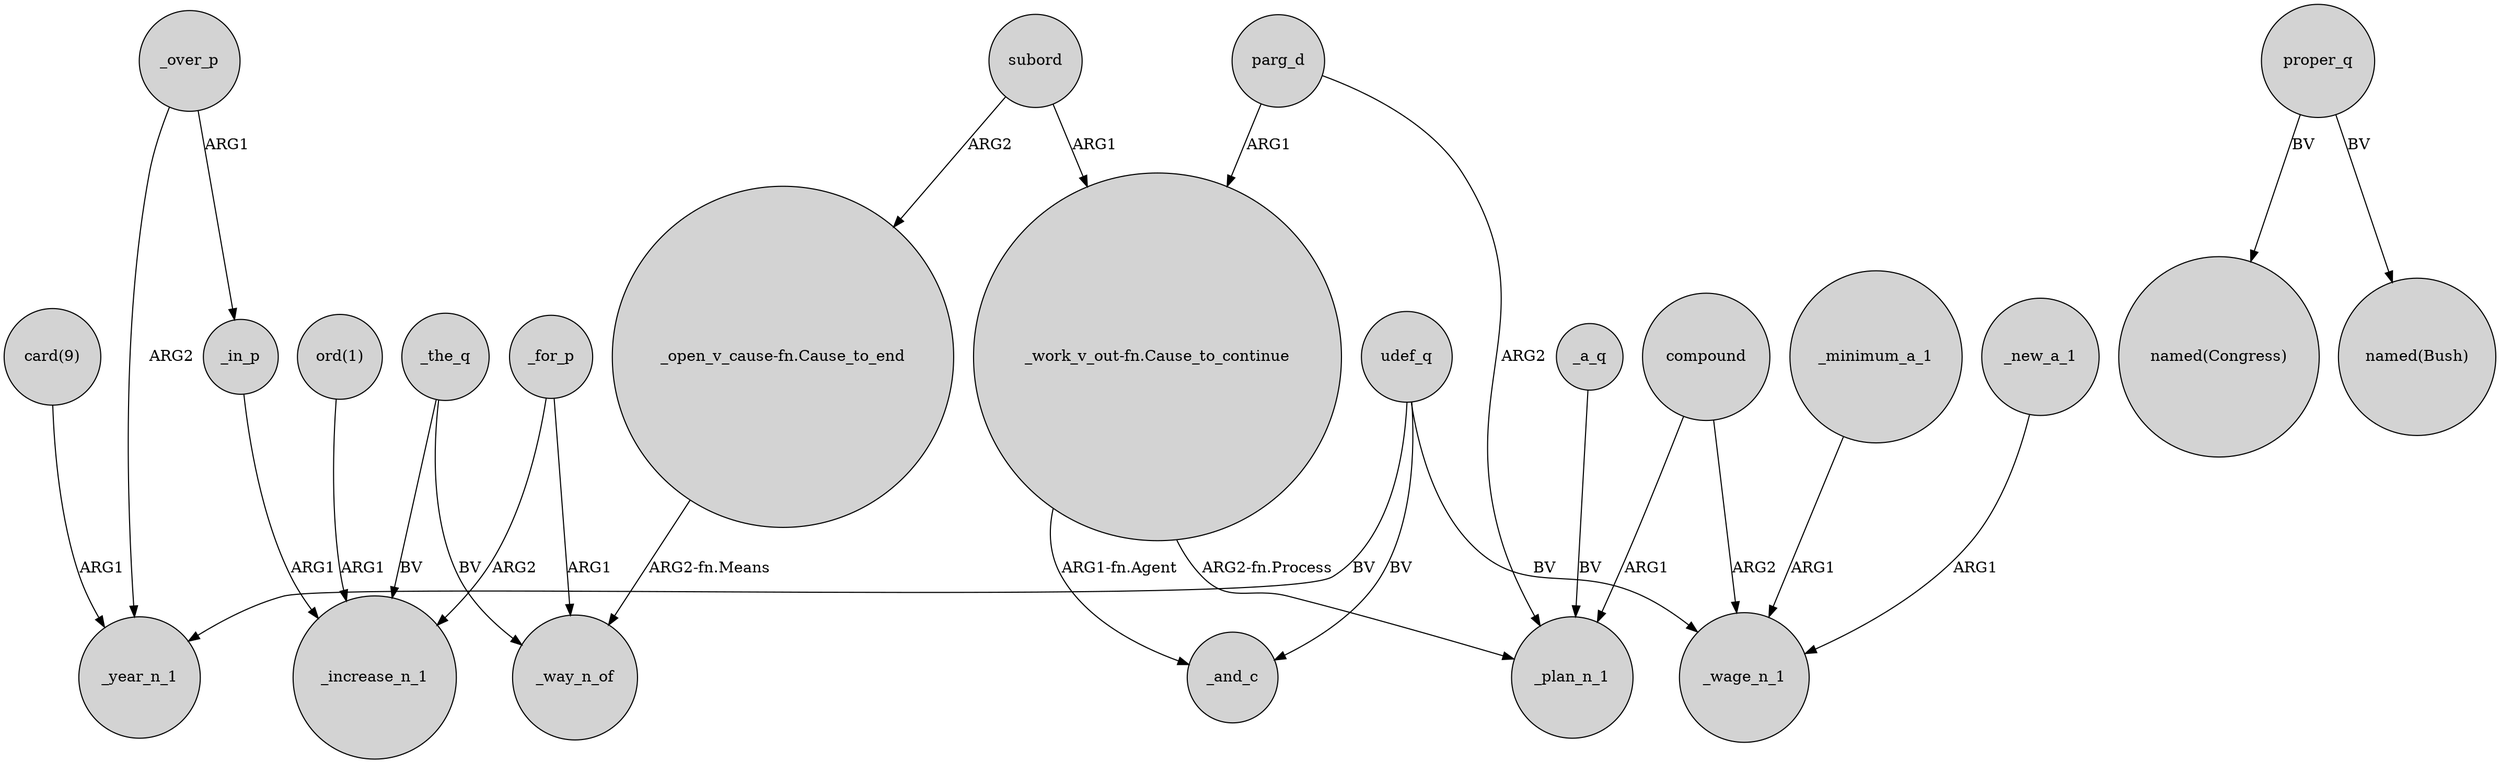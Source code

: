 digraph {
	node [shape=circle style=filled]
	"card(9)" -> _year_n_1 [label=ARG1]
	proper_q -> "named(Congress)" [label=BV]
	_over_p -> _in_p [label=ARG1]
	"ord(1)" -> _increase_n_1 [label=ARG1]
	subord -> "_open_v_cause-fn.Cause_to_end" [label=ARG2]
	parg_d -> _plan_n_1 [label=ARG2]
	_minimum_a_1 -> _wage_n_1 [label=ARG1]
	udef_q -> _and_c [label=BV]
	udef_q -> _wage_n_1 [label=BV]
	_new_a_1 -> _wage_n_1 [label=ARG1]
	proper_q -> "named(Bush)" [label=BV]
	"_work_v_out-fn.Cause_to_continue" -> _plan_n_1 [label="ARG2-fn.Process"]
	_the_q -> _way_n_of [label=BV]
	_a_q -> _plan_n_1 [label=BV]
	compound -> _wage_n_1 [label=ARG2]
	"_work_v_out-fn.Cause_to_continue" -> _and_c [label="ARG1-fn.Agent"]
	_for_p -> _way_n_of [label=ARG1]
	_over_p -> _year_n_1 [label=ARG2]
	udef_q -> _year_n_1 [label=BV]
	_for_p -> _increase_n_1 [label=ARG2]
	compound -> _plan_n_1 [label=ARG1]
	"_open_v_cause-fn.Cause_to_end" -> _way_n_of [label="ARG2-fn.Means"]
	_the_q -> _increase_n_1 [label=BV]
	_in_p -> _increase_n_1 [label=ARG1]
	subord -> "_work_v_out-fn.Cause_to_continue" [label=ARG1]
	parg_d -> "_work_v_out-fn.Cause_to_continue" [label=ARG1]
}
